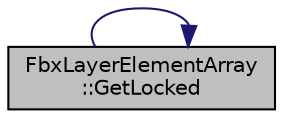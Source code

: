 digraph "FbxLayerElementArray::GetLocked"
{
  edge [fontname="Helvetica",fontsize="10",labelfontname="Helvetica",labelfontsize="10"];
  node [fontname="Helvetica",fontsize="10",shape=record];
  rankdir="LR";
  Node72 [label="FbxLayerElementArray\l::GetLocked",height=0.2,width=0.4,color="black", fillcolor="grey75", style="filled", fontcolor="black"];
  Node72 -> Node72 [color="midnightblue",fontsize="10",style="solid"];
}
